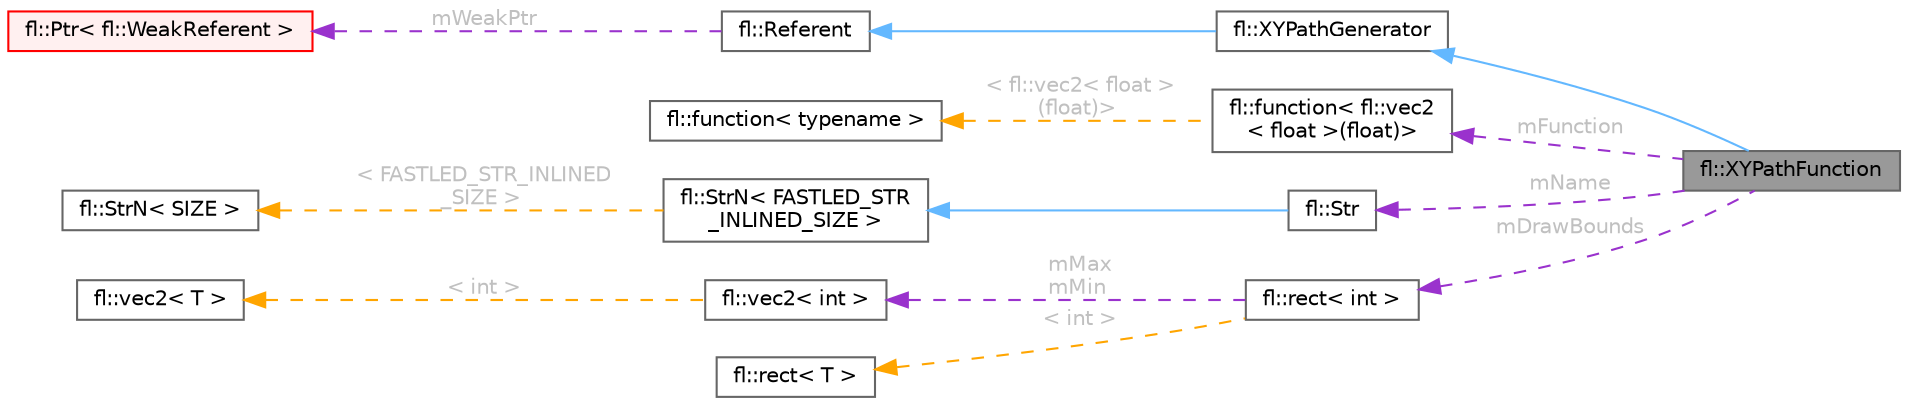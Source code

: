 digraph "fl::XYPathFunction"
{
 // INTERACTIVE_SVG=YES
 // LATEX_PDF_SIZE
  bgcolor="transparent";
  edge [fontname=Helvetica,fontsize=10,labelfontname=Helvetica,labelfontsize=10];
  node [fontname=Helvetica,fontsize=10,shape=box,height=0.2,width=0.4];
  rankdir="LR";
  Node1 [id="Node000001",label="fl::XYPathFunction",height=0.2,width=0.4,color="gray40", fillcolor="grey60", style="filled", fontcolor="black",tooltip=" "];
  Node2 -> Node1 [id="edge1_Node000001_Node000002",dir="back",color="steelblue1",style="solid",tooltip=" "];
  Node2 [id="Node000002",label="fl::XYPathGenerator",height=0.2,width=0.4,color="gray40", fillcolor="white", style="filled",URL="$d9/d43/classfl_1_1_x_y_path_generator.html",tooltip=" "];
  Node3 -> Node2 [id="edge2_Node000002_Node000003",dir="back",color="steelblue1",style="solid",tooltip=" "];
  Node3 [id="Node000003",label="fl::Referent",height=0.2,width=0.4,color="gray40", fillcolor="white", style="filled",URL="$d6/d16/classfl_1_1_referent.html",tooltip=" "];
  Node4 -> Node3 [id="edge3_Node000003_Node000004",dir="back",color="darkorchid3",style="dashed",tooltip=" ",label=" mWeakPtr",fontcolor="grey" ];
  Node4 [id="Node000004",label="fl::Ptr\< fl::WeakReferent \>",height=0.2,width=0.4,color="red", fillcolor="#FFF0F0", style="filled",URL="$d1/d56/classfl_1_1_ptr.html",tooltip=" "];
  Node10 -> Node1 [id="edge4_Node000001_Node000010",dir="back",color="darkorchid3",style="dashed",tooltip=" ",label=" mFunction",fontcolor="grey" ];
  Node10 [id="Node000010",label="fl::function\< fl::vec2\l\< float \>(float)\>",height=0.2,width=0.4,color="gray40", fillcolor="white", style="filled",URL="$d4/d36/namespacefl.html#d4/d36/namespacefl",tooltip=" "];
  Node11 -> Node10 [id="edge5_Node000010_Node000011",dir="back",color="orange",style="dashed",tooltip=" ",label=" \< fl::vec2\< float \>\l(float)\>",fontcolor="grey" ];
  Node11 [id="Node000011",label="fl::function\< typename \>",height=0.2,width=0.4,color="gray40", fillcolor="white", style="filled",URL="$d4/d36/namespacefl.html#d0/ddd/classfl_1_1function",tooltip=" "];
  Node12 -> Node1 [id="edge6_Node000001_Node000012",dir="back",color="darkorchid3",style="dashed",tooltip=" ",label=" mName",fontcolor="grey" ];
  Node12 [id="Node000012",label="fl::Str",height=0.2,width=0.4,color="gray40", fillcolor="white", style="filled",URL="$d2/d24/classfl_1_1_str.html",tooltip=" "];
  Node13 -> Node12 [id="edge7_Node000012_Node000013",dir="back",color="steelblue1",style="solid",tooltip=" "];
  Node13 [id="Node000013",label="fl::StrN\< FASTLED_STR\l_INLINED_SIZE \>",height=0.2,width=0.4,color="gray40", fillcolor="white", style="filled",URL="$dc/d96/classfl_1_1_str_n.html",tooltip=" "];
  Node14 -> Node13 [id="edge8_Node000013_Node000014",dir="back",color="orange",style="dashed",tooltip=" ",label=" \< FASTLED_STR_INLINED\l_SIZE \>",fontcolor="grey" ];
  Node14 [id="Node000014",label="fl::StrN\< SIZE \>",height=0.2,width=0.4,color="gray40", fillcolor="white", style="filled",URL="$dc/d96/classfl_1_1_str_n.html",tooltip=" "];
  Node15 -> Node1 [id="edge9_Node000001_Node000015",dir="back",color="darkorchid3",style="dashed",tooltip=" ",label=" mDrawBounds",fontcolor="grey" ];
  Node15 [id="Node000015",label="fl::rect\< int \>",height=0.2,width=0.4,color="gray40", fillcolor="white", style="filled",URL="$d2/d48/structfl_1_1rect.html",tooltip=" "];
  Node16 -> Node15 [id="edge10_Node000015_Node000016",dir="back",color="darkorchid3",style="dashed",tooltip=" ",label=" mMax\nmMin",fontcolor="grey" ];
  Node16 [id="Node000016",label="fl::vec2\< int \>",height=0.2,width=0.4,color="gray40", fillcolor="white", style="filled",URL="$d5/d5d/structfl_1_1vec2.html",tooltip=" "];
  Node17 -> Node16 [id="edge11_Node000016_Node000017",dir="back",color="orange",style="dashed",tooltip=" ",label=" \< int \>",fontcolor="grey" ];
  Node17 [id="Node000017",label="fl::vec2\< T \>",height=0.2,width=0.4,color="gray40", fillcolor="white", style="filled",URL="$d5/d5d/structfl_1_1vec2.html",tooltip=" "];
  Node18 -> Node15 [id="edge12_Node000015_Node000018",dir="back",color="orange",style="dashed",tooltip=" ",label=" \< int \>",fontcolor="grey" ];
  Node18 [id="Node000018",label="fl::rect\< T \>",height=0.2,width=0.4,color="gray40", fillcolor="white", style="filled",URL="$d2/d48/structfl_1_1rect.html",tooltip=" "];
}

